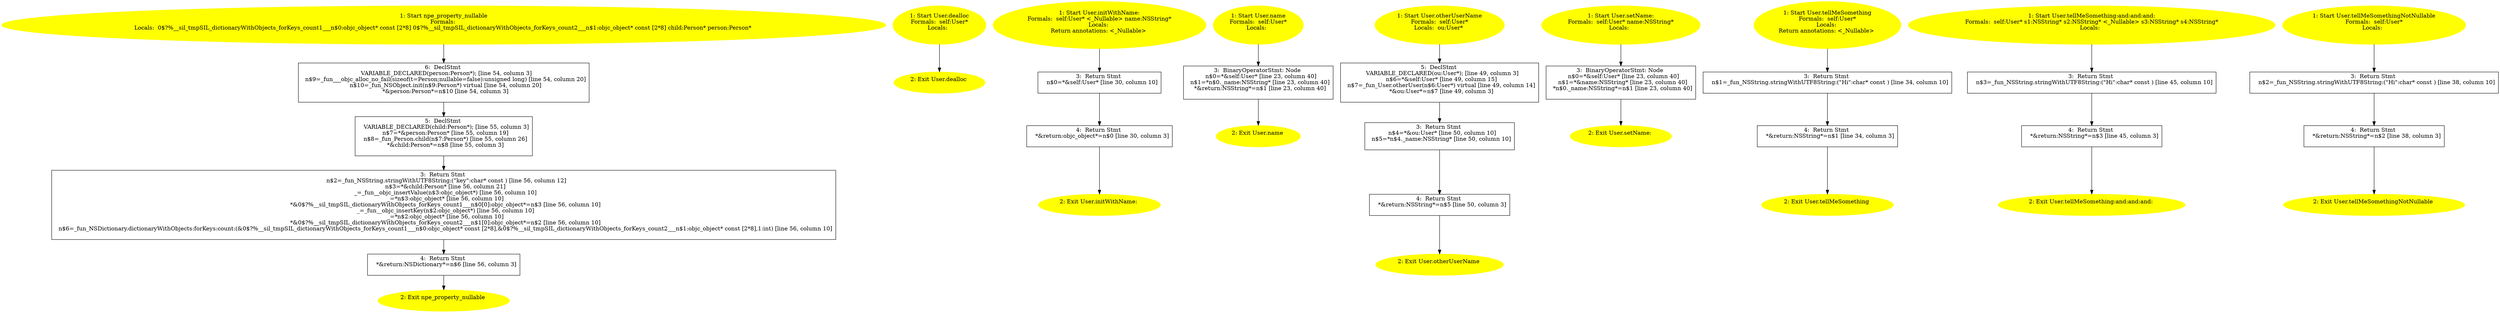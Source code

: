 /* @generated */
digraph cfg {
"npe_property_nullable.ba4461b16b55481a_1" [label="1: Start npe_property_nullable\nFormals: \nLocals:  0$?%__sil_tmpSIL_dictionaryWithObjects_forKeys_count1___n$0:objc_object* const [2*8] 0$?%__sil_tmpSIL_dictionaryWithObjects_forKeys_count2___n$1:objc_object* const [2*8] child:Person* person:Person* \n  " color=yellow style=filled]
	

	 "npe_property_nullable.ba4461b16b55481a_1" -> "npe_property_nullable.ba4461b16b55481a_6" ;
"npe_property_nullable.ba4461b16b55481a_2" [label="2: Exit npe_property_nullable \n  " color=yellow style=filled]
	

"npe_property_nullable.ba4461b16b55481a_3" [label="3:  Return Stmt \n   n$2=_fun_NSString.stringWithUTF8String:(\"key\":char* const ) [line 56, column 12]\n  n$3=*&child:Person* [line 56, column 21]\n  _=_fun__objc_insertValue(n$3:objc_object*) [line 56, column 10]\n  _=*n$3:objc_object* [line 56, column 10]\n  *&0$?%__sil_tmpSIL_dictionaryWithObjects_forKeys_count1___n$0[0]:objc_object*=n$3 [line 56, column 10]\n  _=_fun__objc_insertKey(n$2:objc_object*) [line 56, column 10]\n  _=*n$2:objc_object* [line 56, column 10]\n  *&0$?%__sil_tmpSIL_dictionaryWithObjects_forKeys_count2___n$1[0]:objc_object*=n$2 [line 56, column 10]\n  n$6=_fun_NSDictionary.dictionaryWithObjects:forKeys:count:(&0$?%__sil_tmpSIL_dictionaryWithObjects_forKeys_count1___n$0:objc_object* const [2*8],&0$?%__sil_tmpSIL_dictionaryWithObjects_forKeys_count2___n$1:objc_object* const [2*8],1:int) [line 56, column 10]\n " shape="box"]
	

	 "npe_property_nullable.ba4461b16b55481a_3" -> "npe_property_nullable.ba4461b16b55481a_4" ;
"npe_property_nullable.ba4461b16b55481a_4" [label="4:  Return Stmt \n   *&return:NSDictionary*=n$6 [line 56, column 3]\n " shape="box"]
	

	 "npe_property_nullable.ba4461b16b55481a_4" -> "npe_property_nullable.ba4461b16b55481a_2" ;
"npe_property_nullable.ba4461b16b55481a_5" [label="5:  DeclStmt \n   VARIABLE_DECLARED(child:Person*); [line 55, column 3]\n  n$7=*&person:Person* [line 55, column 19]\n  n$8=_fun_Person.child(n$7:Person*) [line 55, column 26]\n  *&child:Person*=n$8 [line 55, column 3]\n " shape="box"]
	

	 "npe_property_nullable.ba4461b16b55481a_5" -> "npe_property_nullable.ba4461b16b55481a_3" ;
"npe_property_nullable.ba4461b16b55481a_6" [label="6:  DeclStmt \n   VARIABLE_DECLARED(person:Person*); [line 54, column 3]\n  n$9=_fun___objc_alloc_no_fail(sizeof(t=Person;nullable=false):unsigned long) [line 54, column 20]\n  n$10=_fun_NSObject.init(n$9:Person*) virtual [line 54, column 20]\n  *&person:Person*=n$10 [line 54, column 3]\n " shape="box"]
	

	 "npe_property_nullable.ba4461b16b55481a_6" -> "npe_property_nullable.ba4461b16b55481a_5" ;
"dealloc#User#[instance].16076f2da996d0f7_1" [label="1: Start User.dealloc\nFormals:  self:User*\nLocals:  \n  " color=yellow style=filled]
	

	 "dealloc#User#[instance].16076f2da996d0f7_1" -> "dealloc#User#[instance].16076f2da996d0f7_2" ;
"dealloc#User#[instance].16076f2da996d0f7_2" [label="2: Exit User.dealloc \n  " color=yellow style=filled]
	

"initWithName:#User(class NSString.f98f0adce27c19e1_1" [label="1: Start User.initWithName:\nFormals:  self:User* <_Nullable> name:NSString*\nLocals: \nReturn annotations: <_Nullable> \n  " color=yellow style=filled]
	

	 "initWithName:#User(class NSString.f98f0adce27c19e1_1" -> "initWithName:#User(class NSString.f98f0adce27c19e1_3" ;
"initWithName:#User(class NSString.f98f0adce27c19e1_2" [label="2: Exit User.initWithName: \n  " color=yellow style=filled]
	

"initWithName:#User(class NSString.f98f0adce27c19e1_3" [label="3:  Return Stmt \n   n$0=*&self:User* [line 30, column 10]\n " shape="box"]
	

	 "initWithName:#User(class NSString.f98f0adce27c19e1_3" -> "initWithName:#User(class NSString.f98f0adce27c19e1_4" ;
"initWithName:#User(class NSString.f98f0adce27c19e1_4" [label="4:  Return Stmt \n   *&return:objc_object*=n$0 [line 30, column 3]\n " shape="box"]
	

	 "initWithName:#User(class NSString.f98f0adce27c19e1_4" -> "initWithName:#User(class NSString.f98f0adce27c19e1_2" ;
"name#User#[instance].b949ddd607262336_1" [label="1: Start User.name\nFormals:  self:User*\nLocals:  \n  " color=yellow style=filled]
	

	 "name#User#[instance].b949ddd607262336_1" -> "name#User#[instance].b949ddd607262336_3" ;
"name#User#[instance].b949ddd607262336_2" [label="2: Exit User.name \n  " color=yellow style=filled]
	

"name#User#[instance].b949ddd607262336_3" [label="3:  BinaryOperatorStmt: Node \n   n$0=*&self:User* [line 23, column 40]\n  n$1=*n$0._name:NSString* [line 23, column 40]\n  *&return:NSString*=n$1 [line 23, column 40]\n " shape="box"]
	

	 "name#User#[instance].b949ddd607262336_3" -> "name#User#[instance].b949ddd607262336_2" ;
"otherUserName#User#[instance].897b6e32d07cb53b_1" [label="1: Start User.otherUserName\nFormals:  self:User*\nLocals:  ou:User* \n  " color=yellow style=filled]
	

	 "otherUserName#User#[instance].897b6e32d07cb53b_1" -> "otherUserName#User#[instance].897b6e32d07cb53b_5" ;
"otherUserName#User#[instance].897b6e32d07cb53b_2" [label="2: Exit User.otherUserName \n  " color=yellow style=filled]
	

"otherUserName#User#[instance].897b6e32d07cb53b_3" [label="3:  Return Stmt \n   n$4=*&ou:User* [line 50, column 10]\n  n$5=*n$4._name:NSString* [line 50, column 10]\n " shape="box"]
	

	 "otherUserName#User#[instance].897b6e32d07cb53b_3" -> "otherUserName#User#[instance].897b6e32d07cb53b_4" ;
"otherUserName#User#[instance].897b6e32d07cb53b_4" [label="4:  Return Stmt \n   *&return:NSString*=n$5 [line 50, column 3]\n " shape="box"]
	

	 "otherUserName#User#[instance].897b6e32d07cb53b_4" -> "otherUserName#User#[instance].897b6e32d07cb53b_2" ;
"otherUserName#User#[instance].897b6e32d07cb53b_5" [label="5:  DeclStmt \n   VARIABLE_DECLARED(ou:User*); [line 49, column 3]\n  n$6=*&self:User* [line 49, column 15]\n  n$7=_fun_User.otherUser(n$6:User*) virtual [line 49, column 14]\n  *&ou:User*=n$7 [line 49, column 3]\n " shape="box"]
	

	 "otherUserName#User#[instance].897b6e32d07cb53b_5" -> "otherUserName#User#[instance].897b6e32d07cb53b_3" ;
"setName:#User(class NSString)#[in.6b04ed98750ee489_1" [label="1: Start User.setName:\nFormals:  self:User* name:NSString*\nLocals:  \n  " color=yellow style=filled]
	

	 "setName:#User(class NSString)#[in.6b04ed98750ee489_1" -> "setName:#User(class NSString)#[in.6b04ed98750ee489_3" ;
"setName:#User(class NSString)#[in.6b04ed98750ee489_2" [label="2: Exit User.setName: \n  " color=yellow style=filled]
	

"setName:#User(class NSString)#[in.6b04ed98750ee489_3" [label="3:  BinaryOperatorStmt: Node \n   n$0=*&self:User* [line 23, column 40]\n  n$1=*&name:NSString* [line 23, column 40]\n  *n$0._name:NSString*=n$1 [line 23, column 40]\n " shape="box"]
	

	 "setName:#User(class NSString)#[in.6b04ed98750ee489_3" -> "setName:#User(class NSString)#[in.6b04ed98750ee489_2" ;
"tellMeSomething#User#[instance].f11326ea16a053b8_1" [label="1: Start User.tellMeSomething\nFormals:  self:User*\nLocals: \nReturn annotations: <_Nullable> \n  " color=yellow style=filled]
	

	 "tellMeSomething#User#[instance].f11326ea16a053b8_1" -> "tellMeSomething#User#[instance].f11326ea16a053b8_3" ;
"tellMeSomething#User#[instance].f11326ea16a053b8_2" [label="2: Exit User.tellMeSomething \n  " color=yellow style=filled]
	

"tellMeSomething#User#[instance].f11326ea16a053b8_3" [label="3:  Return Stmt \n   n$1=_fun_NSString.stringWithUTF8String:(\"Hi\":char* const ) [line 34, column 10]\n " shape="box"]
	

	 "tellMeSomething#User#[instance].f11326ea16a053b8_3" -> "tellMeSomething#User#[instance].f11326ea16a053b8_4" ;
"tellMeSomething#User#[instance].f11326ea16a053b8_4" [label="4:  Return Stmt \n   *&return:NSString*=n$1 [line 34, column 3]\n " shape="box"]
	

	 "tellMeSomething#User#[instance].f11326ea16a053b8_4" -> "tellMeSomething#User#[instance].f11326ea16a053b8_2" ;
"tellMeSomething:and:and:and:#User.69f20a4dc5a1a9a9_1" [label="1: Start User.tellMeSomething:and:and:and:\nFormals:  self:User* s1:NSString* s2:NSString* <_Nullable> s3:NSString* s4:NSString*\nLocals:  \n  " color=yellow style=filled]
	

	 "tellMeSomething:and:and:and:#User.69f20a4dc5a1a9a9_1" -> "tellMeSomething:and:and:and:#User.69f20a4dc5a1a9a9_3" ;
"tellMeSomething:and:and:and:#User.69f20a4dc5a1a9a9_2" [label="2: Exit User.tellMeSomething:and:and:and: \n  " color=yellow style=filled]
	

"tellMeSomething:and:and:and:#User.69f20a4dc5a1a9a9_3" [label="3:  Return Stmt \n   n$3=_fun_NSString.stringWithUTF8String:(\"Hi\":char* const ) [line 45, column 10]\n " shape="box"]
	

	 "tellMeSomething:and:and:and:#User.69f20a4dc5a1a9a9_3" -> "tellMeSomething:and:and:and:#User.69f20a4dc5a1a9a9_4" ;
"tellMeSomething:and:and:and:#User.69f20a4dc5a1a9a9_4" [label="4:  Return Stmt \n   *&return:NSString*=n$3 [line 45, column 3]\n " shape="box"]
	

	 "tellMeSomething:and:and:and:#User.69f20a4dc5a1a9a9_4" -> "tellMeSomething:and:and:and:#User.69f20a4dc5a1a9a9_2" ;
"tellMeSomethingNotNullable#User#[.e2c075a07811eb3b_1" [label="1: Start User.tellMeSomethingNotNullable\nFormals:  self:User*\nLocals:  \n  " color=yellow style=filled]
	

	 "tellMeSomethingNotNullable#User#[.e2c075a07811eb3b_1" -> "tellMeSomethingNotNullable#User#[.e2c075a07811eb3b_3" ;
"tellMeSomethingNotNullable#User#[.e2c075a07811eb3b_2" [label="2: Exit User.tellMeSomethingNotNullable \n  " color=yellow style=filled]
	

"tellMeSomethingNotNullable#User#[.e2c075a07811eb3b_3" [label="3:  Return Stmt \n   n$2=_fun_NSString.stringWithUTF8String:(\"Hi\":char* const ) [line 38, column 10]\n " shape="box"]
	

	 "tellMeSomethingNotNullable#User#[.e2c075a07811eb3b_3" -> "tellMeSomethingNotNullable#User#[.e2c075a07811eb3b_4" ;
"tellMeSomethingNotNullable#User#[.e2c075a07811eb3b_4" [label="4:  Return Stmt \n   *&return:NSString*=n$2 [line 38, column 3]\n " shape="box"]
	

	 "tellMeSomethingNotNullable#User#[.e2c075a07811eb3b_4" -> "tellMeSomethingNotNullable#User#[.e2c075a07811eb3b_2" ;
}
